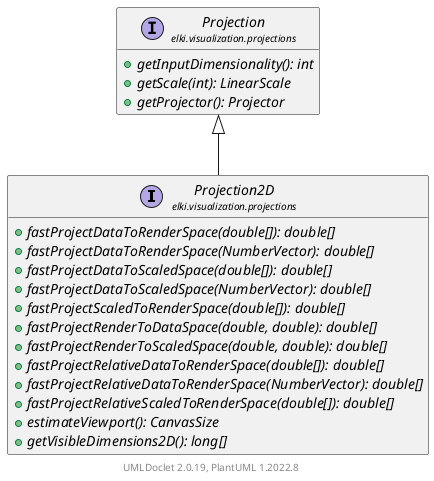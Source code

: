 @startuml
    remove .*\.(Instance|Par|Parameterizer|Factory)$
    set namespaceSeparator none
    hide empty fields
    hide empty methods

    interface "<size:14>Projection2D\n<size:10>elki.visualization.projections" as elki.visualization.projections.Projection2D [[Projection2D.html]] {
        {abstract} +fastProjectDataToRenderSpace(double[]): double[]
        {abstract} +fastProjectDataToRenderSpace(NumberVector): double[]
        {abstract} +fastProjectDataToScaledSpace(double[]): double[]
        {abstract} +fastProjectDataToScaledSpace(NumberVector): double[]
        {abstract} +fastProjectScaledToRenderSpace(double[]): double[]
        {abstract} +fastProjectRenderToDataSpace(double, double): double[]
        {abstract} +fastProjectRenderToScaledSpace(double, double): double[]
        {abstract} +fastProjectRelativeDataToRenderSpace(double[]): double[]
        {abstract} +fastProjectRelativeDataToRenderSpace(NumberVector): double[]
        {abstract} +fastProjectRelativeScaledToRenderSpace(double[]): double[]
        {abstract} +estimateViewport(): CanvasSize
        {abstract} +getVisibleDimensions2D(): long[]
    }

    interface "<size:14>Projection\n<size:10>elki.visualization.projections" as elki.visualization.projections.Projection [[Projection.html]] {
        {abstract} +getInputDimensionality(): int
        {abstract} +getScale(int): LinearScale
        {abstract} +getProjector(): Projector
    }

    elki.visualization.projections.Projection <|-- elki.visualization.projections.Projection2D

    center footer UMLDoclet 2.0.19, PlantUML 1.2022.8
@enduml
